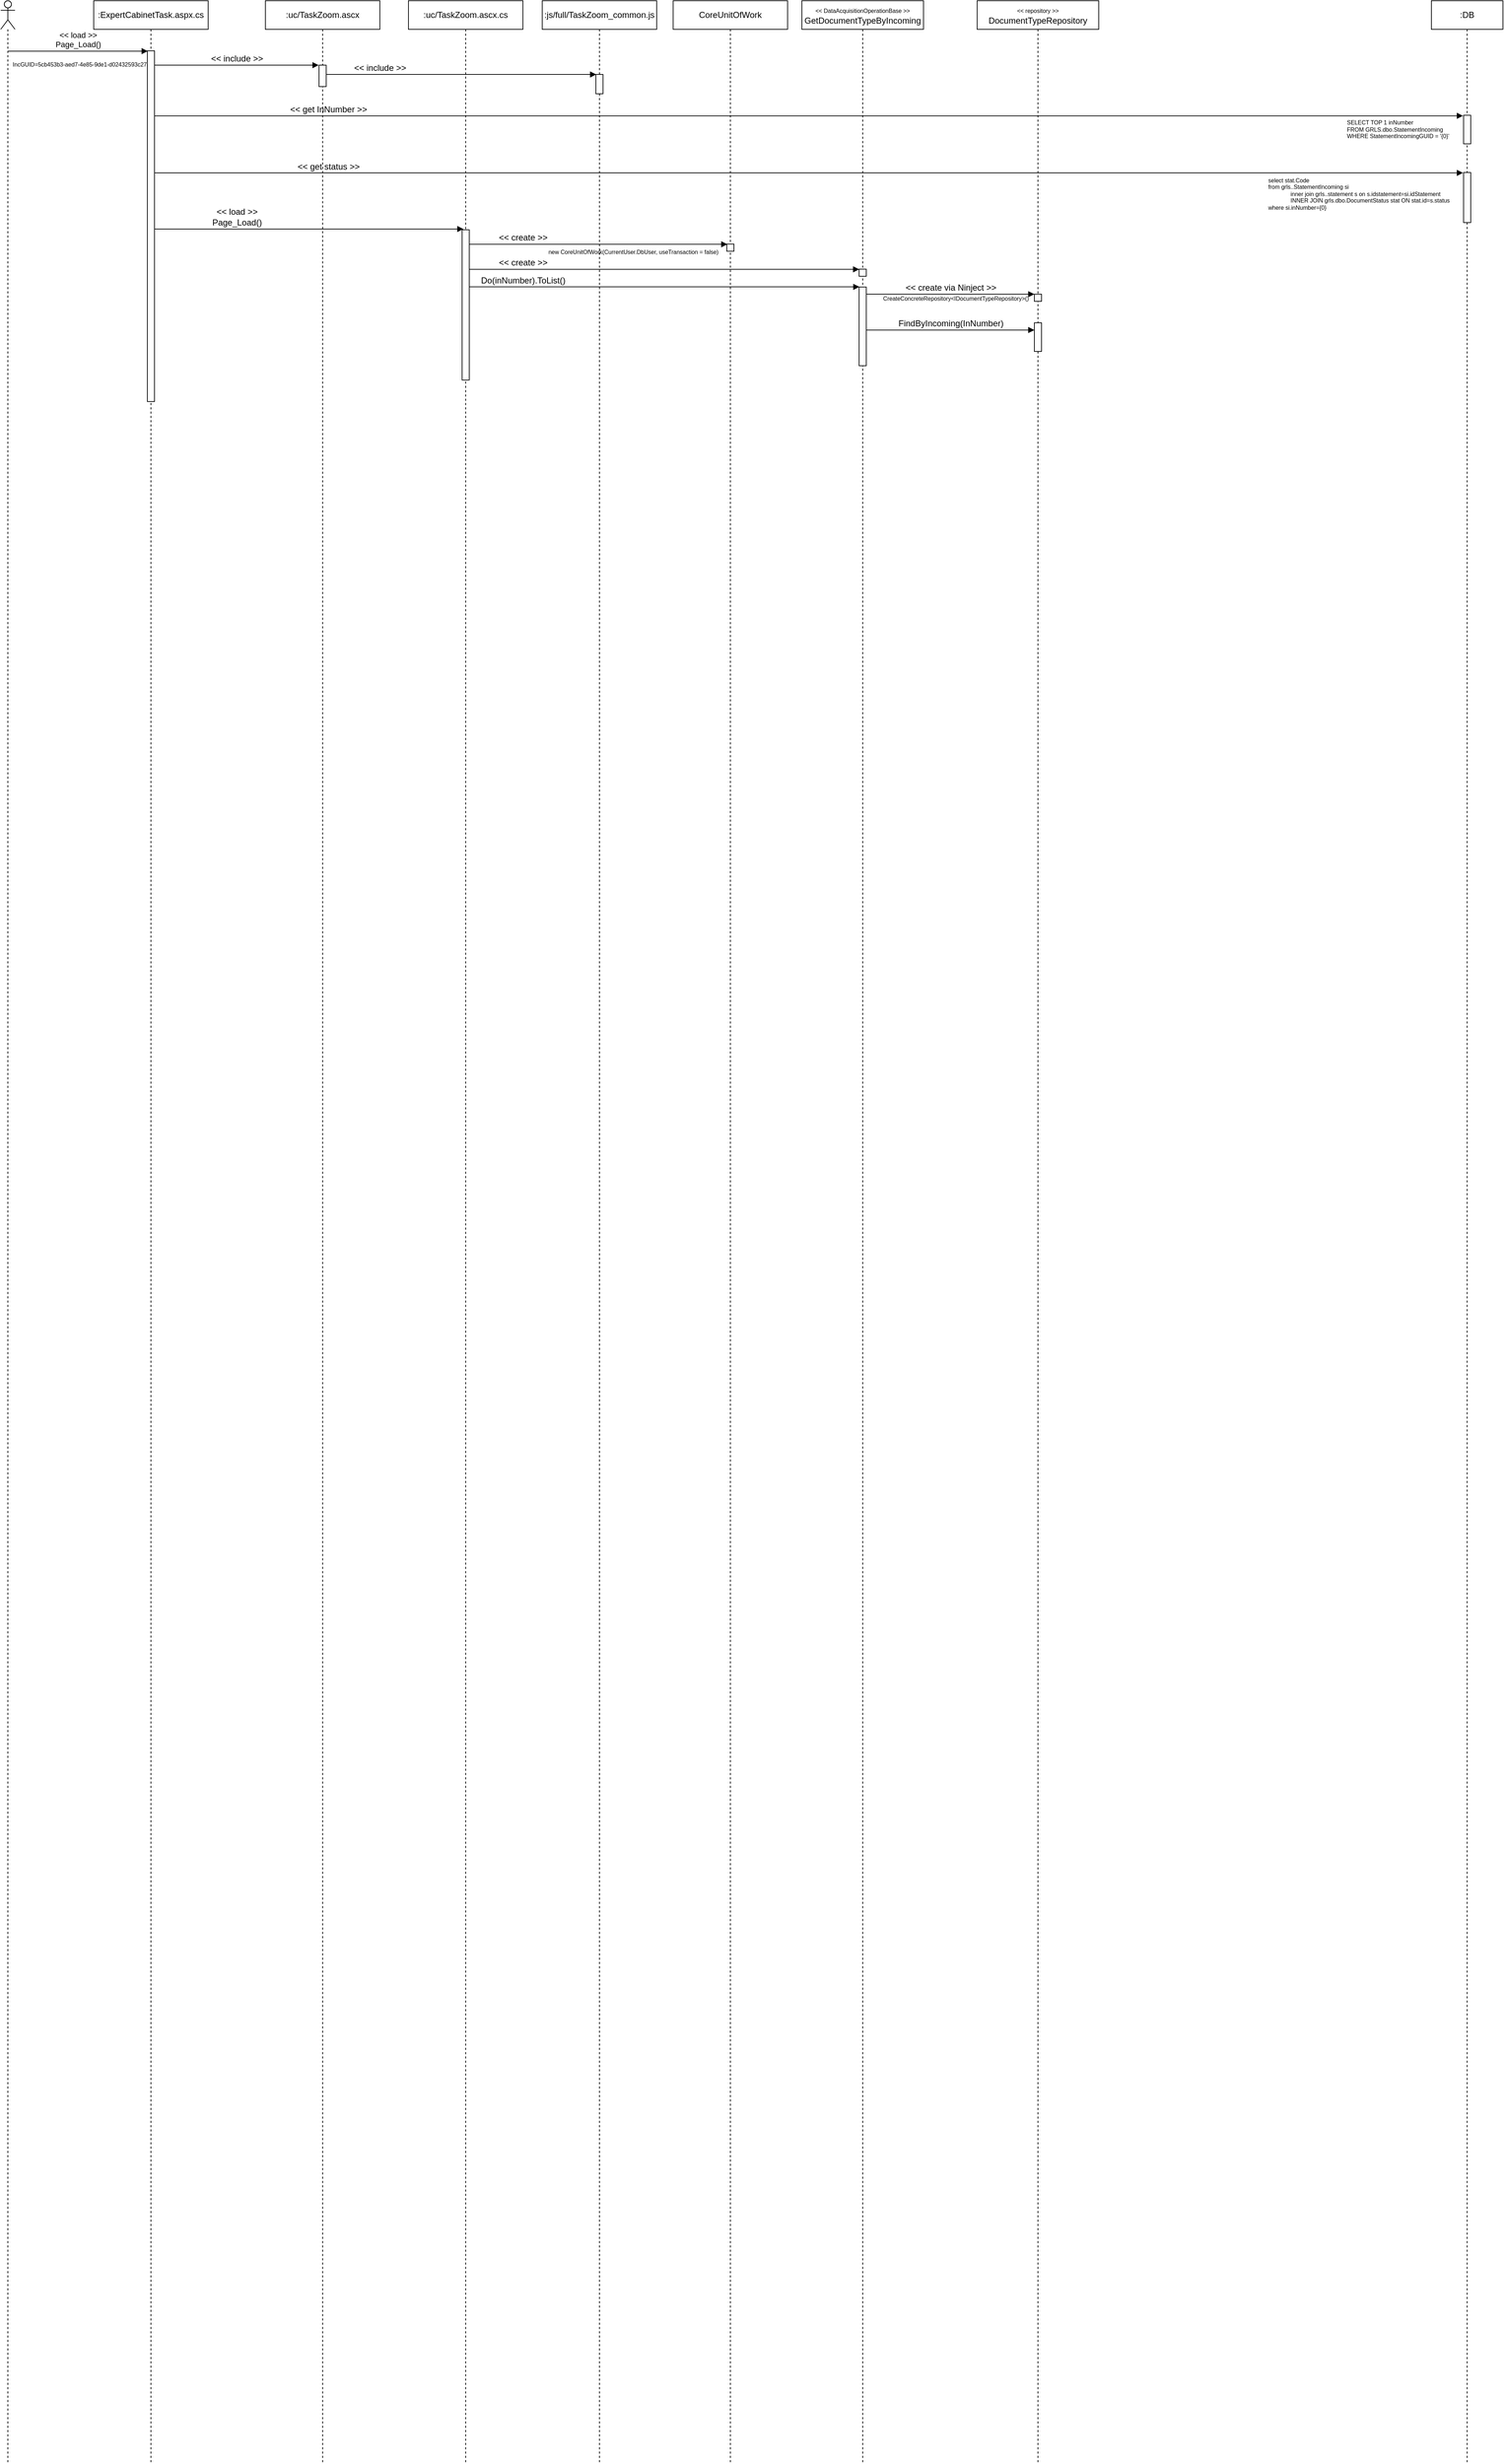<mxfile version="20.6.0" type="github">
  <diagram id="ssKycrtSMsemJ2zY77Yj" name="Страница 1">
    <mxGraphModel dx="1260" dy="801" grid="1" gridSize="10" guides="1" tooltips="1" connect="1" arrows="1" fold="1" page="1" pageScale="1" pageWidth="827" pageHeight="1169" math="0" shadow="0">
      <root>
        <mxCell id="0" />
        <mxCell id="1" parent="0" />
        <mxCell id="WKu-Oy1HrpZxNEacMhId-40" value="&lt;font style=&quot;font-size: 8px;&quot;&gt;CreateConcreteRepository&amp;lt;IDocumentTypeRepository&amp;gt;()&lt;/font&gt;" style="text;html=1;align=center;verticalAlign=middle;resizable=0;points=[];autosize=1;strokeColor=none;fillColor=none;fontSize=12;" vertex="1" parent="1">
          <mxGeometry x="1290" y="440" width="230" height="30" as="geometry" />
        </mxCell>
        <mxCell id="WKu-Oy1HrpZxNEacMhId-12" value="&lt;div style=&quot;font-size: 8px;&quot;&gt;&lt;font style=&quot;font-size: 8px;&quot;&gt;select stat.Code&amp;nbsp;&lt;/font&gt;&lt;/div&gt;&lt;div style=&quot;font-size: 8px;&quot;&gt;&lt;font style=&quot;font-size: 8px;&quot;&gt;from grls..StatementIncoming si&amp;nbsp;&lt;/font&gt;&lt;/div&gt;&lt;div style=&quot;font-size: 8px;&quot;&gt;&lt;font style=&quot;font-size: 8px;&quot;&gt;&amp;nbsp; &amp;nbsp; &amp;nbsp; &amp;nbsp; &amp;nbsp; &amp;nbsp; &amp;nbsp; inner join grls..statement s on s.idstatement=si.idStatement&lt;/font&gt;&lt;/div&gt;&lt;div style=&quot;font-size: 8px;&quot;&gt;&lt;font style=&quot;font-size: 8px;&quot;&gt;&amp;nbsp; &amp;nbsp; &amp;nbsp; &amp;nbsp; &amp;nbsp; &amp;nbsp; &amp;nbsp; INNER JOIN grls.dbo.DocumentStatus stat ON stat.id=s.status&lt;/font&gt;&lt;/div&gt;&lt;div style=&quot;font-size: 8px;&quot;&gt;&lt;font style=&quot;font-size: 8px;&quot;&gt;where si.inNumber={0}&lt;/font&gt;&lt;/div&gt;" style="text;html=1;align=left;verticalAlign=middle;resizable=0;points=[];autosize=1;strokeColor=none;fillColor=none;fontSize=12;" vertex="1" parent="1">
          <mxGeometry x="1840" y="280" width="280" height="60" as="geometry" />
        </mxCell>
        <mxCell id="WKu-Oy1HrpZxNEacMhId-13" value="&lt;span style=&quot;background-color: rgb(255, 255, 255);&quot;&gt;&lt;font style=&quot;font-size: 8px;&quot;&gt;SELECT TOP 1 inNumber &lt;br&gt;FROM GRLS.dbo.StatementIncoming &lt;br&gt;WHERE StatementIncomingGUID = &#39;{0}&#39;&lt;/font&gt;&lt;/span&gt;" style="text;html=1;align=left;verticalAlign=middle;resizable=0;points=[];autosize=1;strokeColor=none;fillColor=none;fontSize=8;" vertex="1" parent="1">
          <mxGeometry x="1950" y="200" width="170" height="40" as="geometry" />
        </mxCell>
        <mxCell id="WKu-Oy1HrpZxNEacMhId-6" value="&lt;font style=&quot;font-size: 8px;&quot;&gt;IncGUID=5cb453b3-aed7-4e85-9de1-d02432593c27&lt;/font&gt;" style="text;html=1;align=center;verticalAlign=middle;resizable=0;points=[];autosize=1;strokeColor=none;fillColor=none;" vertex="1" parent="1">
          <mxGeometry x="75" y="113" width="210" height="30" as="geometry" />
        </mxCell>
        <mxCell id="WKu-Oy1HrpZxNEacMhId-2" value="" style="shape=umlLifeline;participant=umlActor;perimeter=lifelinePerimeter;whiteSpace=wrap;html=1;container=1;collapsible=0;recursiveResize=0;verticalAlign=top;spacingTop=36;outlineConnect=0;" vertex="1" parent="1">
          <mxGeometry x="70" y="40" width="20" height="3440" as="geometry" />
        </mxCell>
        <mxCell id="WKu-Oy1HrpZxNEacMhId-3" value=":ExpertCabinetTask.aspx.cs" style="shape=umlLifeline;perimeter=lifelinePerimeter;whiteSpace=wrap;html=1;container=1;collapsible=0;recursiveResize=0;outlineConnect=0;" vertex="1" parent="1">
          <mxGeometry x="200" y="40" width="160" height="3440" as="geometry" />
        </mxCell>
        <mxCell id="WKu-Oy1HrpZxNEacMhId-5" value="" style="html=1;points=[];perimeter=orthogonalPerimeter;" vertex="1" parent="WKu-Oy1HrpZxNEacMhId-3">
          <mxGeometry x="75" y="70" width="10" height="490" as="geometry" />
        </mxCell>
        <mxCell id="WKu-Oy1HrpZxNEacMhId-4" value="&amp;lt;&amp;lt; load &amp;gt;&amp;gt;&lt;br&gt;Page_Load()" style="html=1;verticalAlign=bottom;endArrow=block;rounded=0;entryX=0.052;entryY=0.001;entryDx=0;entryDy=0;entryPerimeter=0;" edge="1" parent="1" source="WKu-Oy1HrpZxNEacMhId-2" target="WKu-Oy1HrpZxNEacMhId-5">
          <mxGeometry width="80" relative="1" as="geometry">
            <mxPoint x="330" y="100" as="sourcePoint" />
            <mxPoint x="410" y="100" as="targetPoint" />
          </mxGeometry>
        </mxCell>
        <mxCell id="WKu-Oy1HrpZxNEacMhId-7" value="&lt;font style=&quot;font-size: 12px;&quot;&gt;:DB&lt;/font&gt;" style="shape=umlLifeline;perimeter=lifelinePerimeter;whiteSpace=wrap;html=1;container=1;collapsible=0;recursiveResize=0;outlineConnect=0;fontSize=8;" vertex="1" parent="1">
          <mxGeometry x="2070" y="40" width="100" height="3440" as="geometry" />
        </mxCell>
        <mxCell id="WKu-Oy1HrpZxNEacMhId-9" value="" style="html=1;points=[];perimeter=orthogonalPerimeter;fontSize=12;" vertex="1" parent="WKu-Oy1HrpZxNEacMhId-7">
          <mxGeometry x="45" y="160" width="10" height="40" as="geometry" />
        </mxCell>
        <mxCell id="WKu-Oy1HrpZxNEacMhId-11" value="" style="html=1;points=[];perimeter=orthogonalPerimeter;fontSize=12;" vertex="1" parent="WKu-Oy1HrpZxNEacMhId-7">
          <mxGeometry x="45" y="240" width="10" height="70" as="geometry" />
        </mxCell>
        <mxCell id="WKu-Oy1HrpZxNEacMhId-8" value="&amp;lt;&amp;lt; get InNumber &amp;gt;&amp;gt;" style="html=1;verticalAlign=bottom;endArrow=block;rounded=0;fontSize=12;entryX=-0.082;entryY=0.021;entryDx=0;entryDy=0;entryPerimeter=0;" edge="1" parent="1" source="WKu-Oy1HrpZxNEacMhId-5" target="WKu-Oy1HrpZxNEacMhId-9">
          <mxGeometry x="-0.735" width="80" relative="1" as="geometry">
            <mxPoint x="640" y="50" as="sourcePoint" />
            <mxPoint x="720" y="50" as="targetPoint" />
            <mxPoint as="offset" />
          </mxGeometry>
        </mxCell>
        <mxCell id="WKu-Oy1HrpZxNEacMhId-10" value="&amp;lt;&amp;lt; get status &amp;gt;&amp;gt;" style="html=1;verticalAlign=bottom;endArrow=block;rounded=0;fontSize=12;entryX=-0.084;entryY=0.008;entryDx=0;entryDy=0;entryPerimeter=0;" edge="1" parent="1" source="WKu-Oy1HrpZxNEacMhId-5" target="WKu-Oy1HrpZxNEacMhId-11">
          <mxGeometry x="-0.735" width="80" relative="1" as="geometry">
            <mxPoint x="460" y="200" as="sourcePoint" />
            <mxPoint x="540" y="200" as="targetPoint" />
            <mxPoint as="offset" />
          </mxGeometry>
        </mxCell>
        <mxCell id="WKu-Oy1HrpZxNEacMhId-14" value=":uc/TaskZoom.ascx" style="shape=umlLifeline;perimeter=lifelinePerimeter;whiteSpace=wrap;html=1;container=1;collapsible=0;recursiveResize=0;outlineConnect=0;" vertex="1" parent="1">
          <mxGeometry x="440" y="40" width="160" height="3440" as="geometry" />
        </mxCell>
        <mxCell id="WKu-Oy1HrpZxNEacMhId-15" value="" style="html=1;points=[];perimeter=orthogonalPerimeter;" vertex="1" parent="WKu-Oy1HrpZxNEacMhId-14">
          <mxGeometry x="75" y="90" width="10" height="30" as="geometry" />
        </mxCell>
        <mxCell id="WKu-Oy1HrpZxNEacMhId-16" value=":uc/TaskZoom.ascx.cs" style="shape=umlLifeline;perimeter=lifelinePerimeter;whiteSpace=wrap;html=1;container=1;collapsible=0;recursiveResize=0;outlineConnect=0;" vertex="1" parent="1">
          <mxGeometry x="640" y="40" width="160" height="3440" as="geometry" />
        </mxCell>
        <mxCell id="WKu-Oy1HrpZxNEacMhId-17" value="" style="html=1;points=[];perimeter=orthogonalPerimeter;" vertex="1" parent="WKu-Oy1HrpZxNEacMhId-16">
          <mxGeometry x="75" y="320" width="10" height="210" as="geometry" />
        </mxCell>
        <mxCell id="WKu-Oy1HrpZxNEacMhId-18" value=":js/full/TaskZoom_common.js" style="shape=umlLifeline;perimeter=lifelinePerimeter;whiteSpace=wrap;html=1;container=1;collapsible=0;recursiveResize=0;outlineConnect=0;" vertex="1" parent="1">
          <mxGeometry x="827" y="40" width="160" height="3440" as="geometry" />
        </mxCell>
        <mxCell id="WKu-Oy1HrpZxNEacMhId-19" value="" style="html=1;points=[];perimeter=orthogonalPerimeter;" vertex="1" parent="WKu-Oy1HrpZxNEacMhId-18">
          <mxGeometry x="75" y="103" width="10" height="27" as="geometry" />
        </mxCell>
        <mxCell id="WKu-Oy1HrpZxNEacMhId-20" value="&amp;lt;&amp;lt; include &amp;gt;&amp;gt;" style="html=1;verticalAlign=bottom;endArrow=block;rounded=0;fontSize=12;entryX=-0.061;entryY=0.001;entryDx=0;entryDy=0;entryPerimeter=0;" edge="1" parent="1" source="WKu-Oy1HrpZxNEacMhId-5" target="WKu-Oy1HrpZxNEacMhId-15">
          <mxGeometry width="80" relative="1" as="geometry">
            <mxPoint x="620" y="290" as="sourcePoint" />
            <mxPoint x="700" y="290" as="targetPoint" />
          </mxGeometry>
        </mxCell>
        <mxCell id="WKu-Oy1HrpZxNEacMhId-21" value="&amp;lt;&amp;lt; include &amp;gt;&amp;gt;" style="html=1;verticalAlign=bottom;endArrow=block;rounded=0;fontSize=12;entryX=0.044;entryY=0.001;entryDx=0;entryDy=0;entryPerimeter=0;" edge="1" parent="1" source="WKu-Oy1HrpZxNEacMhId-15" target="WKu-Oy1HrpZxNEacMhId-19">
          <mxGeometry x="-0.603" width="80" relative="1" as="geometry">
            <mxPoint x="570.61" y="170" as="sourcePoint" />
            <mxPoint x="800.0" y="170" as="targetPoint" />
            <mxPoint as="offset" />
          </mxGeometry>
        </mxCell>
        <mxCell id="WKu-Oy1HrpZxNEacMhId-23" value="&amp;lt;&amp;lt; load &amp;gt;&amp;gt;&lt;br&gt;Page_Load()" style="html=1;verticalAlign=bottom;endArrow=block;rounded=0;fontSize=12;entryX=0.182;entryY=-0.005;entryDx=0;entryDy=0;entryPerimeter=0;" edge="1" parent="1" source="WKu-Oy1HrpZxNEacMhId-5" target="WKu-Oy1HrpZxNEacMhId-17">
          <mxGeometry x="-0.467" width="80" relative="1" as="geometry">
            <mxPoint x="560" y="360" as="sourcePoint" />
            <mxPoint x="640" y="360" as="targetPoint" />
            <mxPoint as="offset" />
          </mxGeometry>
        </mxCell>
        <mxCell id="WKu-Oy1HrpZxNEacMhId-24" value="CoreUnitOfWork" style="shape=umlLifeline;perimeter=lifelinePerimeter;whiteSpace=wrap;html=1;container=1;collapsible=0;recursiveResize=0;outlineConnect=0;" vertex="1" parent="1">
          <mxGeometry x="1010" y="40" width="160" height="3440" as="geometry" />
        </mxCell>
        <mxCell id="WKu-Oy1HrpZxNEacMhId-25" value="" style="html=1;points=[];perimeter=orthogonalPerimeter;" vertex="1" parent="WKu-Oy1HrpZxNEacMhId-24">
          <mxGeometry x="75" y="340" width="10" height="10" as="geometry" />
        </mxCell>
        <mxCell id="WKu-Oy1HrpZxNEacMhId-26" value="&amp;lt;&amp;lt; create &amp;gt;&amp;gt;" style="html=1;verticalAlign=bottom;endArrow=block;rounded=0;fontSize=12;entryX=0.076;entryY=0.027;entryDx=0;entryDy=0;entryPerimeter=0;" edge="1" parent="1" source="WKu-Oy1HrpZxNEacMhId-17" target="WKu-Oy1HrpZxNEacMhId-25">
          <mxGeometry x="-0.584" width="80" relative="1" as="geometry">
            <mxPoint x="770" y="250" as="sourcePoint" />
            <mxPoint x="850" y="250" as="targetPoint" />
            <mxPoint as="offset" />
          </mxGeometry>
        </mxCell>
        <mxCell id="WKu-Oy1HrpZxNEacMhId-27" value="new CoreUnitOfWork(CurrentUser.DbUser, useTransaction = false)" style="text;html=1;align=center;verticalAlign=middle;resizable=0;points=[];autosize=1;strokeColor=none;fillColor=none;fontSize=8;" vertex="1" parent="1">
          <mxGeometry x="824" y="381" width="260" height="20" as="geometry" />
        </mxCell>
        <mxCell id="WKu-Oy1HrpZxNEacMhId-28" value="&lt;font style=&quot;font-size: 8px;&quot;&gt;&amp;lt;&amp;lt;&amp;nbsp;DataAcquisitionOperationBase &amp;gt;&amp;gt;&lt;/font&gt;&lt;br&gt;GetDocumentTypeByIncoming" style="shape=umlLifeline;perimeter=lifelinePerimeter;whiteSpace=wrap;html=1;container=1;collapsible=0;recursiveResize=0;outlineConnect=0;" vertex="1" parent="1">
          <mxGeometry x="1190" y="40" width="170" height="3440" as="geometry" />
        </mxCell>
        <mxCell id="WKu-Oy1HrpZxNEacMhId-29" value="" style="html=1;points=[];perimeter=orthogonalPerimeter;" vertex="1" parent="WKu-Oy1HrpZxNEacMhId-28">
          <mxGeometry x="80" y="375" width="10" height="10" as="geometry" />
        </mxCell>
        <mxCell id="WKu-Oy1HrpZxNEacMhId-34" value="" style="html=1;points=[];perimeter=orthogonalPerimeter;fontSize=8;" vertex="1" parent="WKu-Oy1HrpZxNEacMhId-28">
          <mxGeometry x="80" y="400" width="10" height="110" as="geometry" />
        </mxCell>
        <mxCell id="WKu-Oy1HrpZxNEacMhId-30" value="&amp;lt;&amp;lt; create &amp;gt;&amp;gt;" style="html=1;verticalAlign=bottom;endArrow=block;rounded=0;fontSize=12;entryX=0.01;entryY=0.029;entryDx=0;entryDy=0;entryPerimeter=0;" edge="1" parent="1" source="WKu-Oy1HrpZxNEacMhId-17" target="WKu-Oy1HrpZxNEacMhId-29">
          <mxGeometry x="-0.724" width="80" relative="1" as="geometry">
            <mxPoint x="735" y="390.27" as="sourcePoint" />
            <mxPoint x="1095.76" y="390.27" as="targetPoint" />
            <mxPoint as="offset" />
          </mxGeometry>
        </mxCell>
        <mxCell id="WKu-Oy1HrpZxNEacMhId-33" value="&lt;font style=&quot;font-size: 12px;&quot;&gt;Do(inNumber).ToList()&lt;/font&gt;" style="html=1;verticalAlign=bottom;endArrow=block;rounded=0;fontSize=8;entryX=0.036;entryY=-0.002;entryDx=0;entryDy=0;entryPerimeter=0;" edge="1" parent="1" source="WKu-Oy1HrpZxNEacMhId-17" target="WKu-Oy1HrpZxNEacMhId-34">
          <mxGeometry x="-0.725" width="80" relative="1" as="geometry">
            <mxPoint x="940" y="400" as="sourcePoint" />
            <mxPoint x="1160" y="442" as="targetPoint" />
            <mxPoint as="offset" />
          </mxGeometry>
        </mxCell>
        <mxCell id="WKu-Oy1HrpZxNEacMhId-36" value="&lt;font style=&quot;font-size: 8px;&quot;&gt;&amp;lt;&amp;lt; repository &amp;gt;&amp;gt;&lt;/font&gt;&lt;br&gt;DocumentTypeRepository" style="shape=umlLifeline;perimeter=lifelinePerimeter;whiteSpace=wrap;html=1;container=1;collapsible=0;recursiveResize=0;outlineConnect=0;" vertex="1" parent="1">
          <mxGeometry x="1435" y="40" width="170" height="3440" as="geometry" />
        </mxCell>
        <mxCell id="WKu-Oy1HrpZxNEacMhId-37" value="" style="html=1;points=[];perimeter=orthogonalPerimeter;" vertex="1" parent="WKu-Oy1HrpZxNEacMhId-36">
          <mxGeometry x="80" y="410" width="10" height="10" as="geometry" />
        </mxCell>
        <mxCell id="WKu-Oy1HrpZxNEacMhId-38" value="" style="html=1;points=[];perimeter=orthogonalPerimeter;fontSize=8;" vertex="1" parent="WKu-Oy1HrpZxNEacMhId-36">
          <mxGeometry x="80" y="450" width="10" height="40" as="geometry" />
        </mxCell>
        <mxCell id="WKu-Oy1HrpZxNEacMhId-39" value="&amp;lt;&amp;lt; create via Ninject &amp;gt;&amp;gt;" style="html=1;verticalAlign=bottom;endArrow=block;rounded=0;fontSize=12;entryX=0;entryY=0;entryDx=0;entryDy=0;entryPerimeter=0;" edge="1" parent="1" source="WKu-Oy1HrpZxNEacMhId-34" target="WKu-Oy1HrpZxNEacMhId-37">
          <mxGeometry width="80" relative="1" as="geometry">
            <mxPoint x="1340" y="440" as="sourcePoint" />
            <mxPoint x="1420" y="440" as="targetPoint" />
          </mxGeometry>
        </mxCell>
        <mxCell id="WKu-Oy1HrpZxNEacMhId-41" value="FindByIncoming(InNumber)" style="html=1;verticalAlign=bottom;endArrow=block;rounded=0;fontSize=12;entryX=-0.002;entryY=0.253;entryDx=0;entryDy=0;entryPerimeter=0;" edge="1" parent="1" source="WKu-Oy1HrpZxNEacMhId-34" target="WKu-Oy1HrpZxNEacMhId-38">
          <mxGeometry width="80" relative="1" as="geometry">
            <mxPoint x="1380" y="420" as="sourcePoint" />
            <mxPoint x="1460" y="420" as="targetPoint" />
          </mxGeometry>
        </mxCell>
      </root>
    </mxGraphModel>
  </diagram>
</mxfile>
